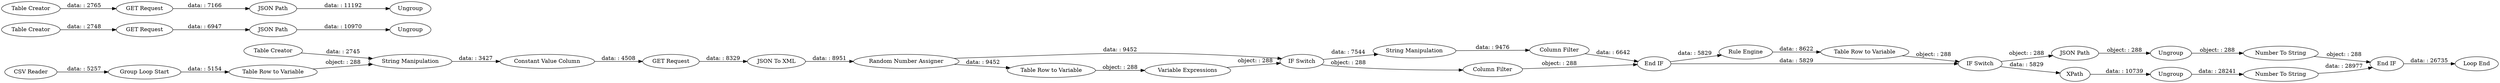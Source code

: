 digraph {
	"-6961107164973142049_371" [label="Loop End"]
	"-6961107164973142049_2" [label="Table Creator"]
	"-6961107164973142049_309" [label="JSON Path"]
	"-6961107164973142049_355" [label="Constant Value Column"]
	"8323918070051979745_330" [label="IF Switch"]
	"-6961107164973142049_358" [label="GET Request"]
	"-6961107164973142049_317" [label="Table Row to Variable"]
	"-6961107164973142049_370" [label="Number To String"]
	"-6961107164973142049_322" [label="End IF"]
	"-6961107164973142049_352" [label="Number To String"]
	"8323918070051979745_327" [label="JSON To XML"]
	"-6961107164973142049_356" [label="Table Creator"]
	"-6961107164973142049_1" [label="CSV Reader"]
	"8323918070051979745_326" [label="Table Row to Variable"]
	"-6961107164973142049_3" [label="Table Creator"]
	"-6961107164973142049_308" [label="GET Request"]
	"-6961107164973142049_316" [label="Rule Engine"]
	"8323918070051979745_333" [label="Column Filter"]
	"8323918070051979745_332" [label="String Manipulation"]
	"-6961107164973142049_318" [label="IF Switch"]
	"-6961107164973142049_361" [label=Ungroup]
	"8323918070051979745_329" [label="End IF"]
	"-6961107164973142049_312" [label="Group Loop Start"]
	"8323918070051979745_325" [label="Variable Expressions"]
	"-6961107164973142049_363" [label="GET Request"]
	"-6961107164973142049_310" [label=Ungroup]
	"-6961107164973142049_314" [label="String Manipulation"]
	"-6961107164973142049_369" [label=Ungroup]
	"8323918070051979745_324" [label="Random Number Assigner"]
	"8323918070051979745_331" [label="Column Filter"]
	"-6961107164973142049_360" [label=Ungroup]
	"-6961107164973142049_362" [label="JSON Path"]
	"-6961107164973142049_368" [label=XPath]
	"-6961107164973142049_359" [label="JSON Path"]
	"-6961107164973142049_313" [label="Table Row to Variable"]
	"8323918070051979745_330" -> "8323918070051979745_331" [label="object: : 288"]
	"-6961107164973142049_316" -> "-6961107164973142049_317" [label="data: : 8622"]
	"8323918070051979745_326" -> "8323918070051979745_325" [label="object: : 288"]
	"-6961107164973142049_2" -> "-6961107164973142049_358" [label="data: : 2748"]
	"-6961107164973142049_369" -> "-6961107164973142049_370" [label="data: : 28241"]
	"-6961107164973142049_362" -> "-6961107164973142049_361" [label="data: : 11192"]
	"8323918070051979745_333" -> "8323918070051979745_329" [label="data: : 6642"]
	"-6961107164973142049_308" -> "8323918070051979745_327" [label="data: : 8329"]
	"-6961107164973142049_356" -> "-6961107164973142049_363" [label="data: : 2765"]
	"-6961107164973142049_317" -> "-6961107164973142049_318" [label="object: : 288"]
	"-6961107164973142049_309" -> "-6961107164973142049_310" [label="object: : 288"]
	"8323918070051979745_330" -> "8323918070051979745_332" [label="data: : 7544"]
	"8323918070051979745_332" -> "8323918070051979745_333" [label="data: : 9476"]
	"8323918070051979745_325" -> "8323918070051979745_330" [label="object: : 288"]
	"8323918070051979745_327" -> "8323918070051979745_324" [label="data: : 8951"]
	"-6961107164973142049_370" -> "-6961107164973142049_322" [label="data: : 28977"]
	"-6961107164973142049_363" -> "-6961107164973142049_362" [label="data: : 7166"]
	"-6961107164973142049_1" -> "-6961107164973142049_312" [label="data: : 5257"]
	"-6961107164973142049_322" -> "-6961107164973142049_371" [label="data: : 26735"]
	"8323918070051979745_329" -> "-6961107164973142049_316" [label="data: : 5829"]
	"8323918070051979745_324" -> "8323918070051979745_326" [label="data: : 9452"]
	"-6961107164973142049_318" -> "-6961107164973142049_309" [label="object: : 288"]
	"-6961107164973142049_368" -> "-6961107164973142049_369" [label="data: : 10739"]
	"-6961107164973142049_312" -> "-6961107164973142049_313" [label="data: : 5154"]
	"-6961107164973142049_355" -> "-6961107164973142049_308" [label="data: : 4508"]
	"-6961107164973142049_3" -> "-6961107164973142049_314" [label="data: : 2745"]
	"-6961107164973142049_310" -> "-6961107164973142049_352" [label="object: : 288"]
	"8323918070051979745_329" -> "-6961107164973142049_318" [label="data: : 5829"]
	"-6961107164973142049_352" -> "-6961107164973142049_322" [label="object: : 288"]
	"8323918070051979745_324" -> "8323918070051979745_330" [label="data: : 9452"]
	"8323918070051979745_331" -> "8323918070051979745_329" [label="object: : 288"]
	"-6961107164973142049_359" -> "-6961107164973142049_360" [label="data: : 10970"]
	"-6961107164973142049_318" -> "-6961107164973142049_368" [label="data: : 5829"]
	"-6961107164973142049_313" -> "-6961107164973142049_314" [label="object: : 288"]
	"-6961107164973142049_358" -> "-6961107164973142049_359" [label="data: : 6947"]
	"-6961107164973142049_314" -> "-6961107164973142049_355" [label="data: : 3427"]
	rankdir=LR
}
